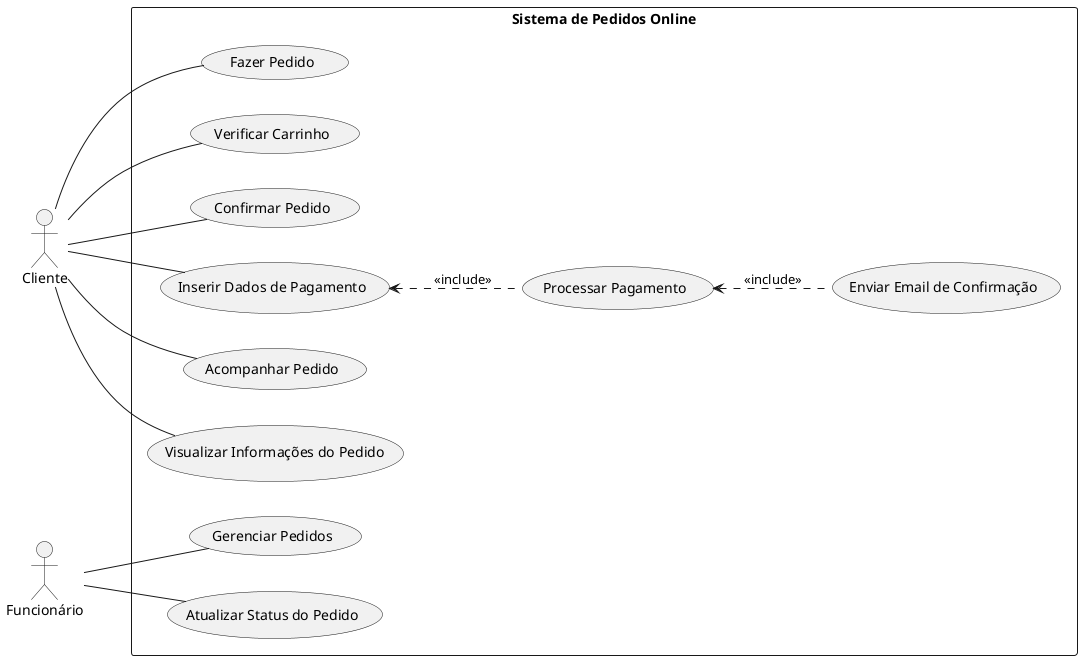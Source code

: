 @startuml will

left to right direction
skinparam packageStyle rectangle

actor Cliente
actor Funcionário

rectangle "Sistema de Pedidos Online" {
  usecase "Fazer Pedido" as UC1
  usecase "Verificar Carrinho" as UC2
  usecase "Confirmar Pedido" as UC3
  usecase "Inserir Dados de Pagamento" as UC4
  usecase "Processar Pagamento" as UC5
  usecase "Enviar Email de Confirmação" as UC6
  usecase "Acompanhar Pedido" as UC7
  usecase "Gerenciar Pedidos" as UC8
  usecase "Visualizar Informações do Pedido" as UC9
  usecase "Atualizar Status do Pedido" as UC10

  Cliente -- UC1
  Cliente -- UC2 
  Cliente -- UC3 
  Cliente -- UC4 
  UC4 <.. UC5: <<include>>
  UC5 <.. UC6: <<include>>
  Cliente -- UC7
  Cliente -- UC9
  Funcionário -- UC8
  Funcionário -- UC10
}

@enduml